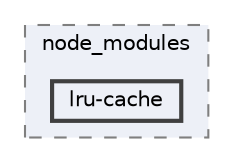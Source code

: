 digraph "pkiclassroomrescheduler/src/main/frontend/node_modules/path-scurry/node_modules/lru-cache"
{
 // LATEX_PDF_SIZE
  bgcolor="transparent";
  edge [fontname=Helvetica,fontsize=10,labelfontname=Helvetica,labelfontsize=10];
  node [fontname=Helvetica,fontsize=10,shape=box,height=0.2,width=0.4];
  compound=true
  subgraph clusterdir_4dd441746e3f14607b88bfc2ab1a92ae {
    graph [ bgcolor="#edf0f7", pencolor="grey50", label="node_modules", fontname=Helvetica,fontsize=10 style="filled,dashed", URL="dir_4dd441746e3f14607b88bfc2ab1a92ae.html",tooltip=""]
  dir_30b9c347daffec515913c99ac6f9953b [label="lru-cache", fillcolor="#edf0f7", color="grey25", style="filled,bold", URL="dir_30b9c347daffec515913c99ac6f9953b.html",tooltip=""];
  }
}
